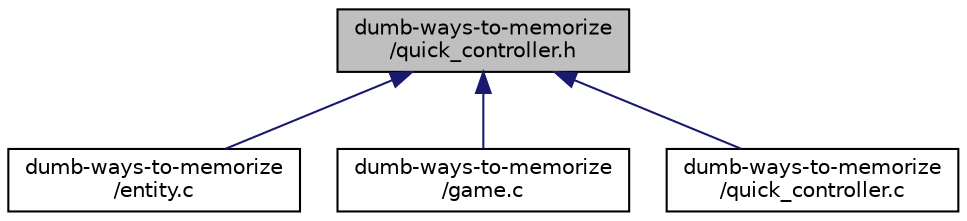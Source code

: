 digraph "dumb-ways-to-memorize/quick_controller.h"
{
  edge [fontname="Helvetica",fontsize="10",labelfontname="Helvetica",labelfontsize="10"];
  node [fontname="Helvetica",fontsize="10",shape=record];
  Node1 [label="dumb-ways-to-memorize\l/quick_controller.h",height=0.2,width=0.4,color="black", fillcolor="grey75", style="filled", fontcolor="black"];
  Node1 -> Node2 [dir="back",color="midnightblue",fontsize="10",style="solid"];
  Node2 [label="dumb-ways-to-memorize\l/entity.c",height=0.2,width=0.4,color="black", fillcolor="white", style="filled",URL="$entity_8c.html"];
  Node1 -> Node3 [dir="back",color="midnightblue",fontsize="10",style="solid"];
  Node3 [label="dumb-ways-to-memorize\l/game.c",height=0.2,width=0.4,color="black", fillcolor="white", style="filled",URL="$game_8c.html"];
  Node1 -> Node4 [dir="back",color="midnightblue",fontsize="10",style="solid"];
  Node4 [label="dumb-ways-to-memorize\l/quick_controller.c",height=0.2,width=0.4,color="black", fillcolor="white", style="filled",URL="$quick__controller_8c.html"];
}
